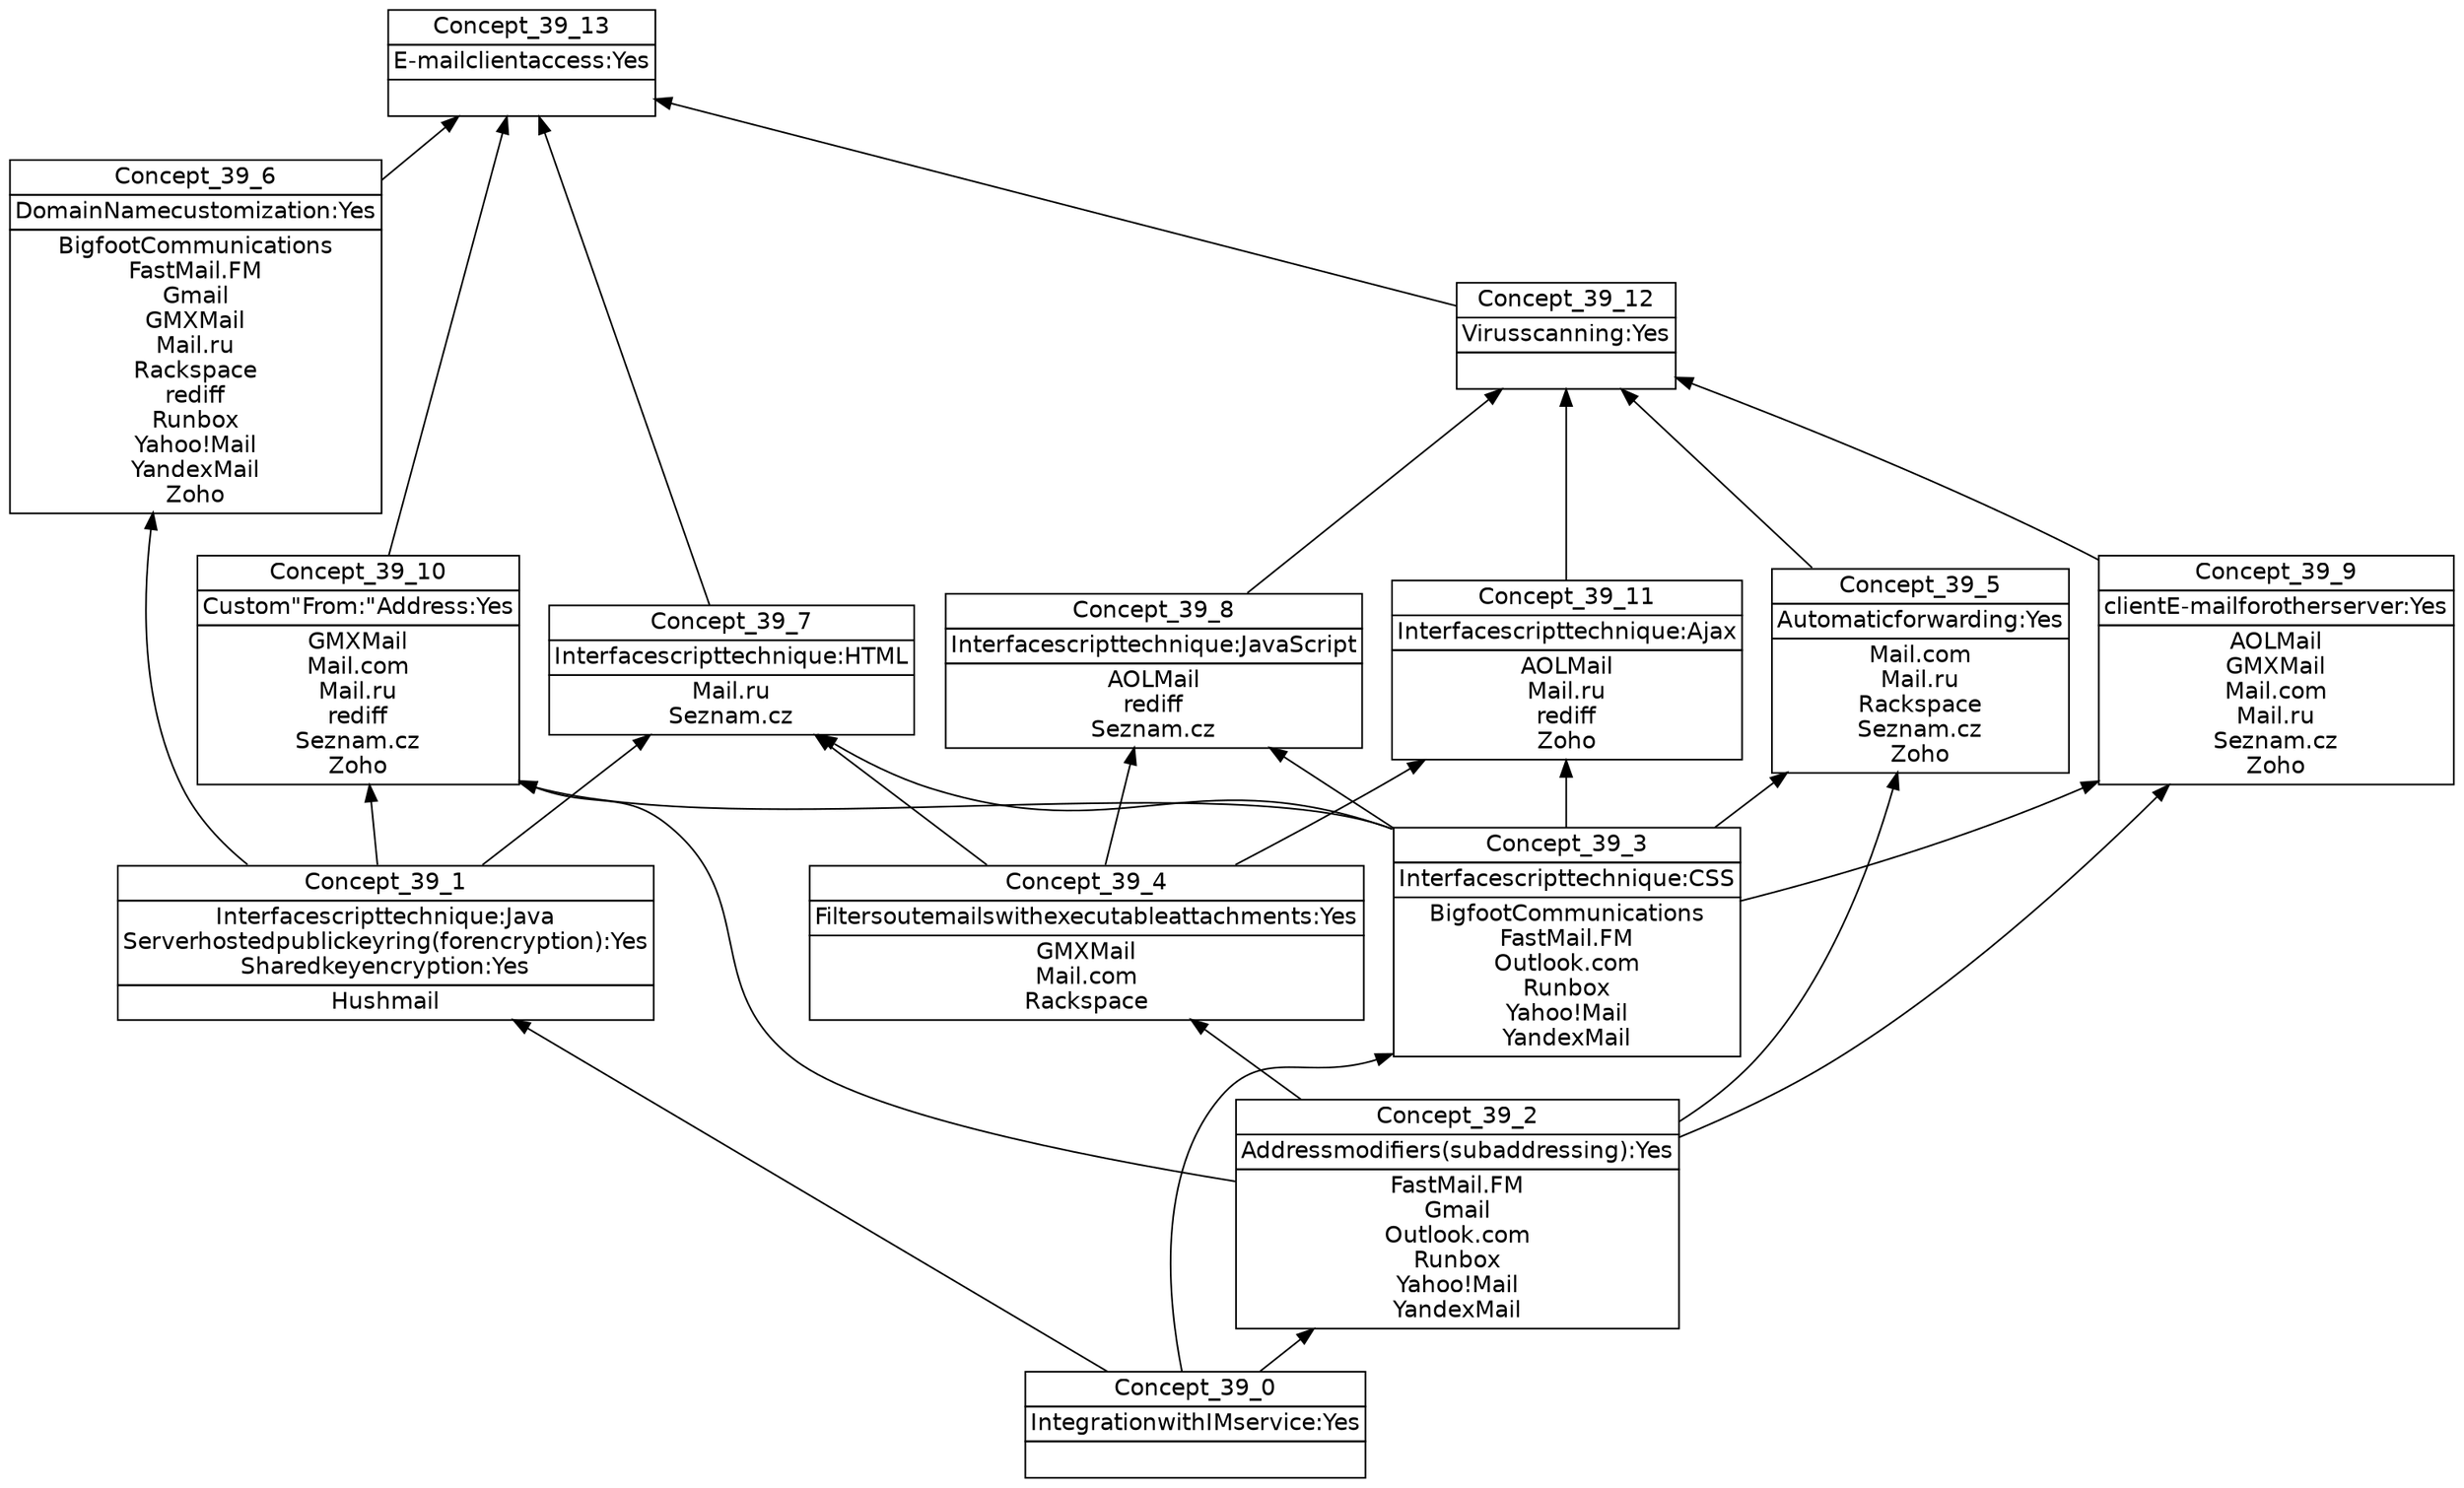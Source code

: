digraph G { 
	rankdir=BT;
	margin=0;
	node [margin="0.03,0.03",fontname="DejaVu Sans"];
	ranksep=0.3;
	nodesep=0.2;
//graph[label="name:39,concept number:14,object number:16,attribute number:16"
3 [shape=none,label=<<table border="0" cellborder="1" cellspacing="0" port="p"><tr><td>Concept_39_0</td></tr><tr><td>IntegrationwithIMservice:Yes<br/></td></tr><tr><td><br/></td></tr></table>>];
8 [shape=none,label=<<table border="0" cellborder="1" cellspacing="0" port="p"><tr><td>Concept_39_1</td></tr><tr><td>Interfacescripttechnique:Java<br/>Serverhostedpublickeyring(forencryption):Yes<br/>Sharedkeyencryption:Yes<br/></td></tr><tr><td>Hushmail<br/></td></tr></table>>];
13 [shape=none,label=<<table border="0" cellborder="1" cellspacing="0" port="p"><tr><td>Concept_39_2</td></tr><tr><td>Addressmodifiers(subaddressing):Yes<br/></td></tr><tr><td>FastMail.FM<br/>Gmail<br/>Outlook.com<br/>Runbox<br/>Yahoo!Mail<br/>YandexMail<br/></td></tr></table>>];
6 [shape=none,label=<<table border="0" cellborder="1" cellspacing="0" port="p"><tr><td>Concept_39_3</td></tr><tr><td>Interfacescripttechnique:CSS<br/></td></tr><tr><td>BigfootCommunications<br/>FastMail.FM<br/>Outlook.com<br/>Runbox<br/>Yahoo!Mail<br/>YandexMail<br/></td></tr></table>>];
11 [shape=none,label=<<table border="0" cellborder="1" cellspacing="0" port="p"><tr><td>Concept_39_4</td></tr><tr><td>Filtersoutemailswithexecutableattachments:Yes<br/></td></tr><tr><td>GMXMail<br/>Mail.com<br/>Rackspace<br/></td></tr></table>>];
0 [shape=none,label=<<table border="0" cellborder="1" cellspacing="0" port="p"><tr><td>Concept_39_5</td></tr><tr><td>Automaticforwarding:Yes<br/></td></tr><tr><td>Mail.com<br/>Mail.ru<br/>Rackspace<br/>Seznam.cz<br/>Zoho<br/></td></tr></table>>];
4 [shape=none,label=<<table border="0" cellborder="1" cellspacing="0" port="p"><tr><td>Concept_39_6</td></tr><tr><td>DomainNamecustomization:Yes<br/></td></tr><tr><td>BigfootCommunications<br/>FastMail.FM<br/>Gmail<br/>GMXMail<br/>Mail.ru<br/>Rackspace<br/>rediff<br/>Runbox<br/>Yahoo!Mail<br/>YandexMail<br/>Zoho<br/></td></tr></table>>];
2 [shape=none,label=<<table border="0" cellborder="1" cellspacing="0" port="p"><tr><td>Concept_39_9</td></tr><tr><td>clientE-mailforotherserver:Yes<br/></td></tr><tr><td>AOLMail<br/>GMXMail<br/>Mail.com<br/>Mail.ru<br/>Seznam.cz<br/>Zoho<br/></td></tr></table>>];
5 [shape=none,label=<<table border="0" cellborder="1" cellspacing="0" port="p"><tr><td>Concept_39_7</td></tr><tr><td>Interfacescripttechnique:HTML<br/></td></tr><tr><td>Mail.ru<br/>Seznam.cz<br/></td></tr></table>>];
9 [shape=none,label=<<table border="0" cellborder="1" cellspacing="0" port="p"><tr><td>Concept_39_8</td></tr><tr><td>Interfacescripttechnique:JavaScript<br/></td></tr><tr><td>AOLMail<br/>rediff<br/>Seznam.cz<br/></td></tr></table>>];
12 [shape=none,label=<<table border="0" cellborder="1" cellspacing="0" port="p"><tr><td>Concept_39_10</td></tr><tr><td>Custom"From:"Address:Yes<br/></td></tr><tr><td>GMXMail<br/>Mail.com<br/>Mail.ru<br/>rediff<br/>Seznam.cz<br/>Zoho<br/></td></tr></table>>];
7 [shape=none,label=<<table border="0" cellborder="1" cellspacing="0" port="p"><tr><td>Concept_39_11</td></tr><tr><td>Interfacescripttechnique:Ajax<br/></td></tr><tr><td>AOLMail<br/>Mail.ru<br/>rediff<br/>Zoho<br/></td></tr></table>>];
10 [shape=none,label=<<table border="0" cellborder="1" cellspacing="0" port="p"><tr><td>Concept_39_12</td></tr><tr><td>Virusscanning:Yes<br/></td></tr><tr><td><br/></td></tr></table>>];
1 [shape=none,label=<<table border="0" cellborder="1" cellspacing="0" port="p"><tr><td>Concept_39_13</td></tr><tr><td>E-mailclientaccess:Yes<br/></td></tr><tr><td><br/></td></tr></table>>];
	3:p -> 8:p
	3:p -> 13:p
	3:p -> 6:p
	13:p -> 11:p
	13:p -> 0:p
	6:p -> 0:p
	8:p -> 4:p
	13:p -> 2:p
	6:p -> 2:p
	11:p -> 5:p
	6:p -> 5:p
	8:p -> 5:p
	11:p -> 9:p
	6:p -> 9:p
	13:p -> 12:p
	6:p -> 12:p
	8:p -> 12:p
	11:p -> 7:p
	6:p -> 7:p
	0:p -> 10:p
	7:p -> 10:p
	9:p -> 10:p
	2:p -> 10:p
	4:p -> 1:p
	5:p -> 1:p
	12:p -> 1:p
	10:p -> 1:p
}